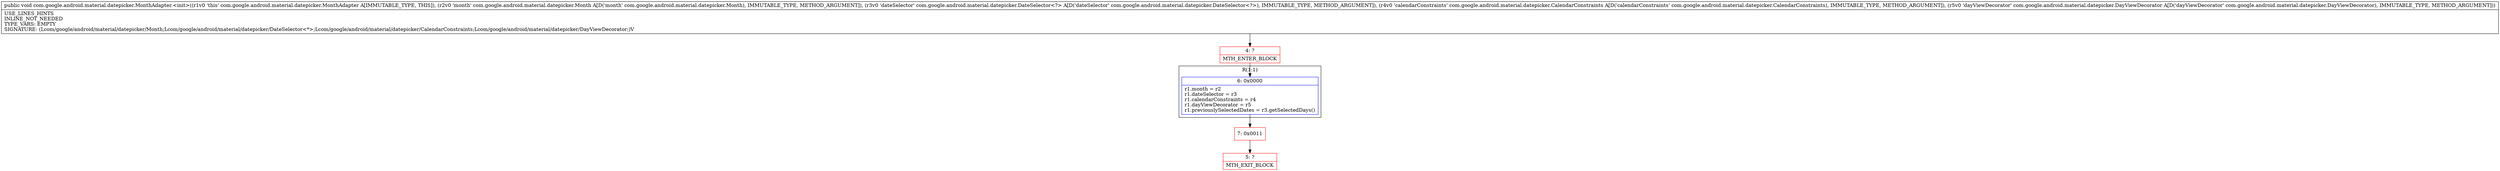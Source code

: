 digraph "CFG forcom.google.android.material.datepicker.MonthAdapter.\<init\>(Lcom\/google\/android\/material\/datepicker\/Month;Lcom\/google\/android\/material\/datepicker\/DateSelector;Lcom\/google\/android\/material\/datepicker\/CalendarConstraints;Lcom\/google\/android\/material\/datepicker\/DayViewDecorator;)V" {
subgraph cluster_Region_325358088 {
label = "R(1:1)";
node [shape=record,color=blue];
Node_6 [shape=record,label="{6\:\ 0x0000|r1.month = r2\lr1.dateSelector = r3\lr1.calendarConstraints = r4\lr1.dayViewDecorator = r5\lr1.previouslySelectedDates = r3.getSelectedDays()\l}"];
}
Node_4 [shape=record,color=red,label="{4\:\ ?|MTH_ENTER_BLOCK\l}"];
Node_7 [shape=record,color=red,label="{7\:\ 0x0011}"];
Node_5 [shape=record,color=red,label="{5\:\ ?|MTH_EXIT_BLOCK\l}"];
MethodNode[shape=record,label="{public void com.google.android.material.datepicker.MonthAdapter.\<init\>((r1v0 'this' com.google.android.material.datepicker.MonthAdapter A[IMMUTABLE_TYPE, THIS]), (r2v0 'month' com.google.android.material.datepicker.Month A[D('month' com.google.android.material.datepicker.Month), IMMUTABLE_TYPE, METHOD_ARGUMENT]), (r3v0 'dateSelector' com.google.android.material.datepicker.DateSelector\<?\> A[D('dateSelector' com.google.android.material.datepicker.DateSelector\<?\>), IMMUTABLE_TYPE, METHOD_ARGUMENT]), (r4v0 'calendarConstraints' com.google.android.material.datepicker.CalendarConstraints A[D('calendarConstraints' com.google.android.material.datepicker.CalendarConstraints), IMMUTABLE_TYPE, METHOD_ARGUMENT]), (r5v0 'dayViewDecorator' com.google.android.material.datepicker.DayViewDecorator A[D('dayViewDecorator' com.google.android.material.datepicker.DayViewDecorator), IMMUTABLE_TYPE, METHOD_ARGUMENT]))  | USE_LINES_HINTS\lINLINE_NOT_NEEDED\lTYPE_VARS: EMPTY\lSIGNATURE: (Lcom\/google\/android\/material\/datepicker\/Month;Lcom\/google\/android\/material\/datepicker\/DateSelector\<*\>;Lcom\/google\/android\/material\/datepicker\/CalendarConstraints;Lcom\/google\/android\/material\/datepicker\/DayViewDecorator;)V\l}"];
MethodNode -> Node_4;Node_6 -> Node_7;
Node_4 -> Node_6;
Node_7 -> Node_5;
}

